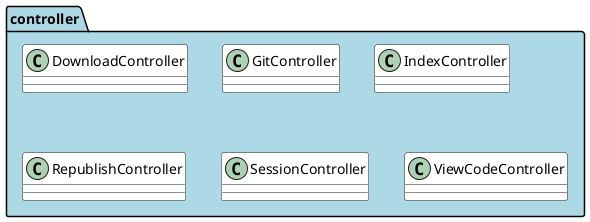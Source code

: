 @startuml
namespace controller #lightblue{
    class DownloadController                #white
    class GitController                     #white
    class IndexController                   #white
    class RepublishController               #white
    class SessionController                 #white
    class ViewCodeController                #white
}
@enduml
